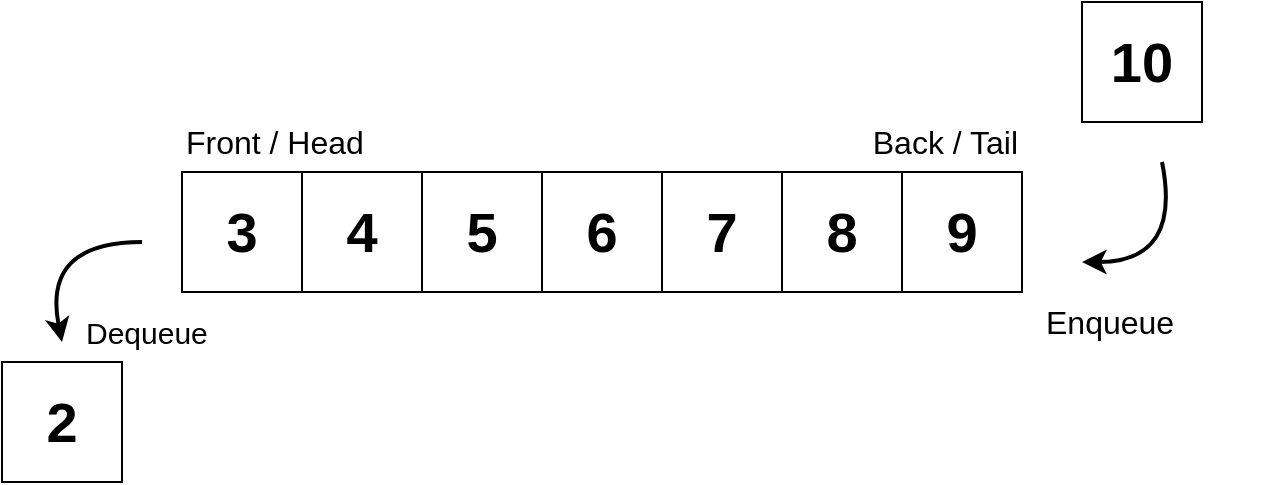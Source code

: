 <mxfile version="24.7.12">
  <diagram name="Page-1" id="8Kjq7B1nXy96n5hohIe2">
    <mxGraphModel dx="792" dy="1187" grid="1" gridSize="10" guides="1" tooltips="1" connect="1" arrows="1" fold="1" page="1" pageScale="1" pageWidth="827" pageHeight="1169" math="0" shadow="0">
      <root>
        <mxCell id="0" />
        <mxCell id="1" parent="0" />
        <mxCell id="tclpv-OSM-qnSDP-S7_7-1" value="" style="rounded=0;whiteSpace=wrap;html=1;" vertex="1" parent="1">
          <mxGeometry x="190" y="525" width="420" height="60" as="geometry" />
        </mxCell>
        <mxCell id="tclpv-OSM-qnSDP-S7_7-2" value="" style="endArrow=none;html=1;rounded=0;exitX=0.25;exitY=1;exitDx=0;exitDy=0;entryX=0.25;entryY=0;entryDx=0;entryDy=0;" edge="1" parent="1">
          <mxGeometry width="50" height="50" relative="1" as="geometry">
            <mxPoint x="310" y="585" as="sourcePoint" />
            <mxPoint x="310.0" y="525" as="targetPoint" />
          </mxGeometry>
        </mxCell>
        <mxCell id="tclpv-OSM-qnSDP-S7_7-3" value="" style="endArrow=none;html=1;rounded=0;exitX=0.25;exitY=1;exitDx=0;exitDy=0;entryX=0.25;entryY=0;entryDx=0;entryDy=0;" edge="1" parent="1">
          <mxGeometry width="50" height="50" relative="1" as="geometry">
            <mxPoint x="250" y="585" as="sourcePoint" />
            <mxPoint x="250" y="525" as="targetPoint" />
          </mxGeometry>
        </mxCell>
        <mxCell id="tclpv-OSM-qnSDP-S7_7-4" value="" style="endArrow=none;html=1;rounded=0;exitX=0.25;exitY=1;exitDx=0;exitDy=0;entryX=0.25;entryY=0;entryDx=0;entryDy=0;" edge="1" parent="1">
          <mxGeometry width="50" height="50" relative="1" as="geometry">
            <mxPoint x="370" y="585" as="sourcePoint" />
            <mxPoint x="370.0" y="525" as="targetPoint" />
          </mxGeometry>
        </mxCell>
        <mxCell id="tclpv-OSM-qnSDP-S7_7-5" value="" style="endArrow=none;html=1;rounded=0;exitX=0.25;exitY=1;exitDx=0;exitDy=0;entryX=0.25;entryY=0;entryDx=0;entryDy=0;" edge="1" parent="1">
          <mxGeometry width="50" height="50" relative="1" as="geometry">
            <mxPoint x="430" y="585" as="sourcePoint" />
            <mxPoint x="430.0" y="525" as="targetPoint" />
          </mxGeometry>
        </mxCell>
        <mxCell id="tclpv-OSM-qnSDP-S7_7-6" value="" style="endArrow=none;html=1;rounded=0;exitX=0.25;exitY=1;exitDx=0;exitDy=0;entryX=0.25;entryY=0;entryDx=0;entryDy=0;" edge="1" parent="1">
          <mxGeometry width="50" height="50" relative="1" as="geometry">
            <mxPoint x="490" y="585" as="sourcePoint" />
            <mxPoint x="490.0" y="525" as="targetPoint" />
          </mxGeometry>
        </mxCell>
        <mxCell id="tclpv-OSM-qnSDP-S7_7-7" value="" style="endArrow=none;html=1;rounded=0;exitX=0.25;exitY=1;exitDx=0;exitDy=0;entryX=0.25;entryY=0;entryDx=0;entryDy=0;" edge="1" parent="1">
          <mxGeometry width="50" height="50" relative="1" as="geometry">
            <mxPoint x="550" y="585" as="sourcePoint" />
            <mxPoint x="550.0" y="525" as="targetPoint" />
          </mxGeometry>
        </mxCell>
        <mxCell id="tclpv-OSM-qnSDP-S7_7-8" value="" style="whiteSpace=wrap;html=1;aspect=fixed;" vertex="1" parent="1">
          <mxGeometry x="640" y="440" width="60" height="60" as="geometry" />
        </mxCell>
        <mxCell id="tclpv-OSM-qnSDP-S7_7-9" value="" style="whiteSpace=wrap;html=1;aspect=fixed;" vertex="1" parent="1">
          <mxGeometry x="100" y="620" width="60" height="60" as="geometry" />
        </mxCell>
        <mxCell id="tclpv-OSM-qnSDP-S7_7-11" value="" style="endArrow=classic;html=1;rounded=0;curved=1;strokeWidth=2;" edge="1" parent="1">
          <mxGeometry width="50" height="50" relative="1" as="geometry">
            <mxPoint x="680" y="520" as="sourcePoint" />
            <mxPoint x="640" y="570" as="targetPoint" />
            <Array as="points">
              <mxPoint x="690" y="570" />
            </Array>
          </mxGeometry>
        </mxCell>
        <mxCell id="tclpv-OSM-qnSDP-S7_7-13" value="" style="endArrow=classic;html=1;rounded=0;curved=1;strokeWidth=2;" edge="1" parent="1">
          <mxGeometry width="50" height="50" relative="1" as="geometry">
            <mxPoint x="170" y="560" as="sourcePoint" />
            <mxPoint x="130" y="610" as="targetPoint" />
            <Array as="points">
              <mxPoint x="120" y="560" />
            </Array>
          </mxGeometry>
        </mxCell>
        <mxCell id="tclpv-OSM-qnSDP-S7_7-14" value="Front / Head" style="text;html=1;align=left;verticalAlign=middle;whiteSpace=wrap;rounded=0;fontSize=16;fontStyle=0" vertex="1" parent="1">
          <mxGeometry x="190" y="495" width="120" height="30" as="geometry" />
        </mxCell>
        <mxCell id="tclpv-OSM-qnSDP-S7_7-15" value="Back / Tail" style="text;html=1;align=right;verticalAlign=middle;whiteSpace=wrap;rounded=0;fontSize=16;fontStyle=0" vertex="1" parent="1">
          <mxGeometry x="490" y="495" width="120" height="30" as="geometry" />
        </mxCell>
        <mxCell id="tclpv-OSM-qnSDP-S7_7-16" value="Dequeue" style="text;html=1;align=left;verticalAlign=middle;whiteSpace=wrap;rounded=0;fontSize=15;fontStyle=0" vertex="1" parent="1">
          <mxGeometry x="140" y="590" width="120" height="30" as="geometry" />
        </mxCell>
        <mxCell id="tclpv-OSM-qnSDP-S7_7-17" value="Enqueue" style="text;html=1;align=left;verticalAlign=middle;whiteSpace=wrap;rounded=0;fontSize=16;fontStyle=0" vertex="1" parent="1">
          <mxGeometry x="620" y="585" width="120" height="30" as="geometry" />
        </mxCell>
        <mxCell id="tclpv-OSM-qnSDP-S7_7-18" value="&lt;font size=&quot;1&quot;&gt;&lt;b style=&quot;font-size: 28px;&quot;&gt;2&lt;/b&gt;&lt;/font&gt;" style="text;html=1;align=center;verticalAlign=middle;whiteSpace=wrap;rounded=0;" vertex="1" parent="1">
          <mxGeometry x="100" y="635" width="60" height="30" as="geometry" />
        </mxCell>
        <mxCell id="tclpv-OSM-qnSDP-S7_7-19" value="&lt;font size=&quot;1&quot;&gt;&lt;b style=&quot;font-size: 28px;&quot;&gt;3&lt;/b&gt;&lt;/font&gt;" style="text;html=1;align=center;verticalAlign=middle;whiteSpace=wrap;rounded=0;" vertex="1" parent="1">
          <mxGeometry x="190" y="540" width="60" height="30" as="geometry" />
        </mxCell>
        <mxCell id="tclpv-OSM-qnSDP-S7_7-20" value="&lt;font size=&quot;1&quot;&gt;&lt;b style=&quot;font-size: 28px;&quot;&gt;4&lt;/b&gt;&lt;/font&gt;" style="text;html=1;align=center;verticalAlign=middle;whiteSpace=wrap;rounded=0;" vertex="1" parent="1">
          <mxGeometry x="250" y="540" width="60" height="30" as="geometry" />
        </mxCell>
        <mxCell id="tclpv-OSM-qnSDP-S7_7-21" value="&lt;font size=&quot;1&quot;&gt;&lt;b style=&quot;font-size: 28px;&quot;&gt;5&lt;/b&gt;&lt;/font&gt;" style="text;html=1;align=center;verticalAlign=middle;whiteSpace=wrap;rounded=0;" vertex="1" parent="1">
          <mxGeometry x="310" y="540" width="60" height="30" as="geometry" />
        </mxCell>
        <mxCell id="tclpv-OSM-qnSDP-S7_7-22" value="&lt;font size=&quot;1&quot;&gt;&lt;b style=&quot;font-size: 28px;&quot;&gt;6&lt;/b&gt;&lt;/font&gt;" style="text;html=1;align=center;verticalAlign=middle;whiteSpace=wrap;rounded=0;" vertex="1" parent="1">
          <mxGeometry x="370" y="540" width="60" height="30" as="geometry" />
        </mxCell>
        <mxCell id="tclpv-OSM-qnSDP-S7_7-23" value="&lt;font size=&quot;1&quot;&gt;&lt;b style=&quot;font-size: 28px;&quot;&gt;7&lt;/b&gt;&lt;/font&gt;" style="text;html=1;align=center;verticalAlign=middle;whiteSpace=wrap;rounded=0;" vertex="1" parent="1">
          <mxGeometry x="430" y="540" width="60" height="30" as="geometry" />
        </mxCell>
        <mxCell id="tclpv-OSM-qnSDP-S7_7-24" value="&lt;font size=&quot;1&quot;&gt;&lt;b style=&quot;font-size: 28px;&quot;&gt;8&lt;/b&gt;&lt;/font&gt;" style="text;html=1;align=center;verticalAlign=middle;whiteSpace=wrap;rounded=0;" vertex="1" parent="1">
          <mxGeometry x="490" y="540" width="60" height="30" as="geometry" />
        </mxCell>
        <mxCell id="tclpv-OSM-qnSDP-S7_7-25" value="&lt;font size=&quot;1&quot;&gt;&lt;b style=&quot;font-size: 28px;&quot;&gt;9&lt;/b&gt;&lt;/font&gt;" style="text;html=1;align=center;verticalAlign=middle;whiteSpace=wrap;rounded=0;" vertex="1" parent="1">
          <mxGeometry x="550" y="540" width="60" height="30" as="geometry" />
        </mxCell>
        <mxCell id="tclpv-OSM-qnSDP-S7_7-26" value="&lt;font size=&quot;1&quot;&gt;&lt;b style=&quot;font-size: 28px;&quot;&gt;10&lt;/b&gt;&lt;/font&gt;" style="text;html=1;align=center;verticalAlign=middle;whiteSpace=wrap;rounded=0;" vertex="1" parent="1">
          <mxGeometry x="640" y="455" width="60" height="30" as="geometry" />
        </mxCell>
      </root>
    </mxGraphModel>
  </diagram>
</mxfile>
